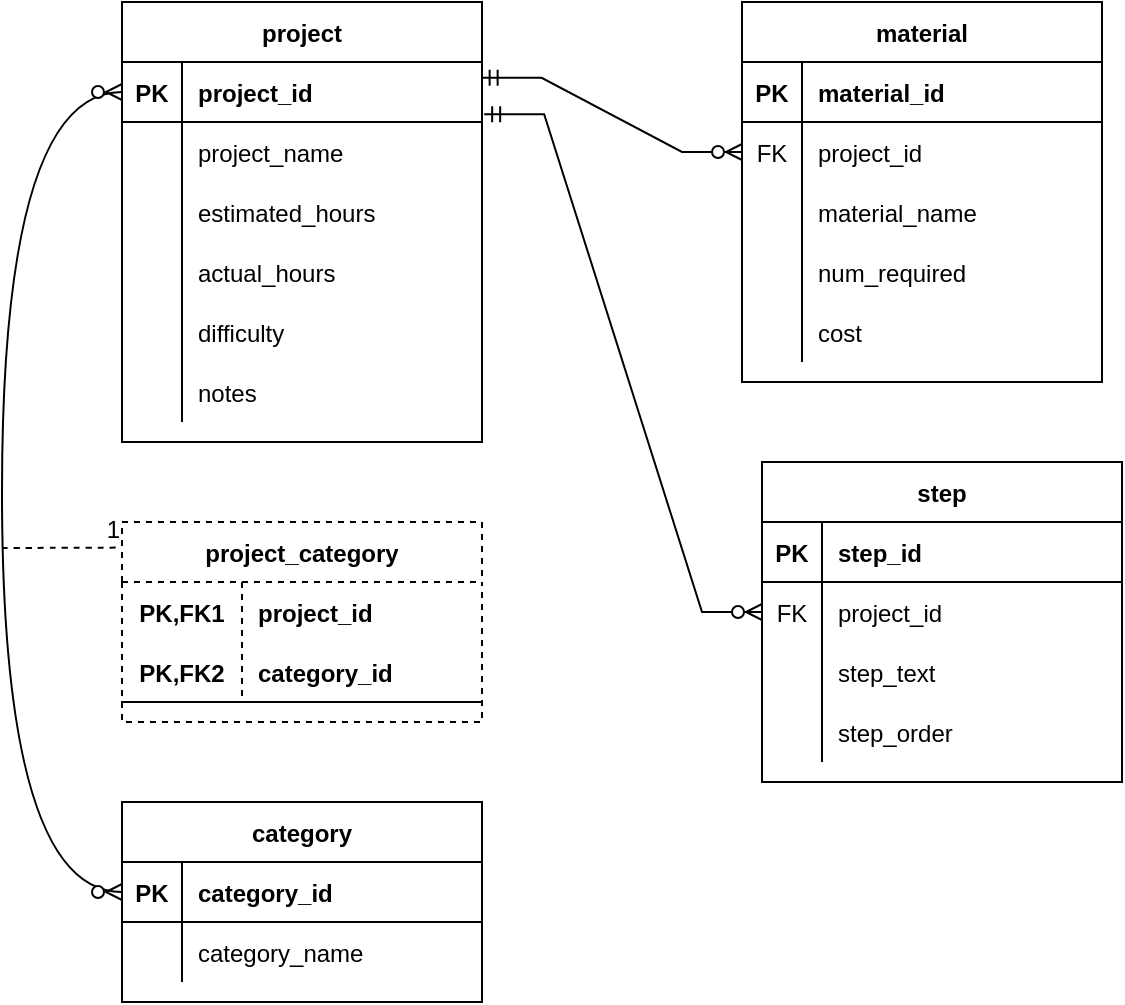 <mxfile version="20.4.0" type="device"><diagram id="R2lEEEUBdFMjLlhIrx00" name="Page-1"><mxGraphModel dx="1718" dy="893" grid="1" gridSize="10" guides="1" tooltips="1" connect="1" arrows="1" fold="1" page="1" pageScale="1" pageWidth="850" pageHeight="1100" math="0" shadow="0" extFonts="Permanent Marker^https://fonts.googleapis.com/css?family=Permanent+Marker"><root><mxCell id="0"/><mxCell id="1" parent="0"/><mxCell id="f_6jzI5j8EhkUkAYMZrX-1" value="project" style="shape=table;startSize=30;container=1;collapsible=1;childLayout=tableLayout;fixedRows=1;rowLines=0;fontStyle=1;align=center;resizeLast=1;" vertex="1" parent="1"><mxGeometry x="160" y="120" width="180" height="220" as="geometry"/></mxCell><mxCell id="f_6jzI5j8EhkUkAYMZrX-2" value="" style="shape=tableRow;horizontal=0;startSize=0;swimlaneHead=0;swimlaneBody=0;fillColor=none;collapsible=0;dropTarget=0;points=[[0,0.5],[1,0.5]];portConstraint=eastwest;top=0;left=0;right=0;bottom=1;" vertex="1" parent="f_6jzI5j8EhkUkAYMZrX-1"><mxGeometry y="30" width="180" height="30" as="geometry"/></mxCell><mxCell id="f_6jzI5j8EhkUkAYMZrX-3" value="PK" style="shape=partialRectangle;connectable=0;fillColor=none;top=0;left=0;bottom=0;right=0;fontStyle=1;overflow=hidden;" vertex="1" parent="f_6jzI5j8EhkUkAYMZrX-2"><mxGeometry width="30" height="30" as="geometry"><mxRectangle width="30" height="30" as="alternateBounds"/></mxGeometry></mxCell><mxCell id="f_6jzI5j8EhkUkAYMZrX-4" value="project_id" style="shape=partialRectangle;connectable=0;fillColor=none;top=0;left=0;bottom=0;right=0;align=left;spacingLeft=6;fontStyle=1;overflow=hidden;" vertex="1" parent="f_6jzI5j8EhkUkAYMZrX-2"><mxGeometry x="30" width="150" height="30" as="geometry"><mxRectangle width="150" height="30" as="alternateBounds"/></mxGeometry></mxCell><mxCell id="f_6jzI5j8EhkUkAYMZrX-5" value="" style="shape=tableRow;horizontal=0;startSize=0;swimlaneHead=0;swimlaneBody=0;fillColor=none;collapsible=0;dropTarget=0;points=[[0,0.5],[1,0.5]];portConstraint=eastwest;top=0;left=0;right=0;bottom=0;" vertex="1" parent="f_6jzI5j8EhkUkAYMZrX-1"><mxGeometry y="60" width="180" height="30" as="geometry"/></mxCell><mxCell id="f_6jzI5j8EhkUkAYMZrX-6" value="" style="shape=partialRectangle;connectable=0;fillColor=none;top=0;left=0;bottom=0;right=0;editable=1;overflow=hidden;" vertex="1" parent="f_6jzI5j8EhkUkAYMZrX-5"><mxGeometry width="30" height="30" as="geometry"><mxRectangle width="30" height="30" as="alternateBounds"/></mxGeometry></mxCell><mxCell id="f_6jzI5j8EhkUkAYMZrX-7" value="project_name" style="shape=partialRectangle;connectable=0;fillColor=none;top=0;left=0;bottom=0;right=0;align=left;spacingLeft=6;overflow=hidden;" vertex="1" parent="f_6jzI5j8EhkUkAYMZrX-5"><mxGeometry x="30" width="150" height="30" as="geometry"><mxRectangle width="150" height="30" as="alternateBounds"/></mxGeometry></mxCell><mxCell id="f_6jzI5j8EhkUkAYMZrX-8" value="" style="shape=tableRow;horizontal=0;startSize=0;swimlaneHead=0;swimlaneBody=0;fillColor=none;collapsible=0;dropTarget=0;points=[[0,0.5],[1,0.5]];portConstraint=eastwest;top=0;left=0;right=0;bottom=0;" vertex="1" parent="f_6jzI5j8EhkUkAYMZrX-1"><mxGeometry y="90" width="180" height="30" as="geometry"/></mxCell><mxCell id="f_6jzI5j8EhkUkAYMZrX-9" value="" style="shape=partialRectangle;connectable=0;fillColor=none;top=0;left=0;bottom=0;right=0;editable=1;overflow=hidden;" vertex="1" parent="f_6jzI5j8EhkUkAYMZrX-8"><mxGeometry width="30" height="30" as="geometry"><mxRectangle width="30" height="30" as="alternateBounds"/></mxGeometry></mxCell><mxCell id="f_6jzI5j8EhkUkAYMZrX-10" value="estimated_hours" style="shape=partialRectangle;connectable=0;fillColor=none;top=0;left=0;bottom=0;right=0;align=left;spacingLeft=6;overflow=hidden;" vertex="1" parent="f_6jzI5j8EhkUkAYMZrX-8"><mxGeometry x="30" width="150" height="30" as="geometry"><mxRectangle width="150" height="30" as="alternateBounds"/></mxGeometry></mxCell><mxCell id="f_6jzI5j8EhkUkAYMZrX-11" value="" style="shape=tableRow;horizontal=0;startSize=0;swimlaneHead=0;swimlaneBody=0;fillColor=none;collapsible=0;dropTarget=0;points=[[0,0.5],[1,0.5]];portConstraint=eastwest;top=0;left=0;right=0;bottom=0;" vertex="1" parent="f_6jzI5j8EhkUkAYMZrX-1"><mxGeometry y="120" width="180" height="30" as="geometry"/></mxCell><mxCell id="f_6jzI5j8EhkUkAYMZrX-12" value="" style="shape=partialRectangle;connectable=0;fillColor=none;top=0;left=0;bottom=0;right=0;editable=1;overflow=hidden;" vertex="1" parent="f_6jzI5j8EhkUkAYMZrX-11"><mxGeometry width="30" height="30" as="geometry"><mxRectangle width="30" height="30" as="alternateBounds"/></mxGeometry></mxCell><mxCell id="f_6jzI5j8EhkUkAYMZrX-13" value="actual_hours" style="shape=partialRectangle;connectable=0;fillColor=none;top=0;left=0;bottom=0;right=0;align=left;spacingLeft=6;overflow=hidden;" vertex="1" parent="f_6jzI5j8EhkUkAYMZrX-11"><mxGeometry x="30" width="150" height="30" as="geometry"><mxRectangle width="150" height="30" as="alternateBounds"/></mxGeometry></mxCell><mxCell id="f_6jzI5j8EhkUkAYMZrX-14" style="shape=tableRow;horizontal=0;startSize=0;swimlaneHead=0;swimlaneBody=0;fillColor=none;collapsible=0;dropTarget=0;points=[[0,0.5],[1,0.5]];portConstraint=eastwest;top=0;left=0;right=0;bottom=0;" vertex="1" parent="f_6jzI5j8EhkUkAYMZrX-1"><mxGeometry y="150" width="180" height="30" as="geometry"/></mxCell><mxCell id="f_6jzI5j8EhkUkAYMZrX-15" style="shape=partialRectangle;connectable=0;fillColor=none;top=0;left=0;bottom=0;right=0;editable=1;overflow=hidden;" vertex="1" parent="f_6jzI5j8EhkUkAYMZrX-14"><mxGeometry width="30" height="30" as="geometry"><mxRectangle width="30" height="30" as="alternateBounds"/></mxGeometry></mxCell><mxCell id="f_6jzI5j8EhkUkAYMZrX-16" value="difficulty" style="shape=partialRectangle;connectable=0;fillColor=none;top=0;left=0;bottom=0;right=0;align=left;spacingLeft=6;overflow=hidden;" vertex="1" parent="f_6jzI5j8EhkUkAYMZrX-14"><mxGeometry x="30" width="150" height="30" as="geometry"><mxRectangle width="150" height="30" as="alternateBounds"/></mxGeometry></mxCell><mxCell id="f_6jzI5j8EhkUkAYMZrX-17" style="shape=tableRow;horizontal=0;startSize=0;swimlaneHead=0;swimlaneBody=0;fillColor=none;collapsible=0;dropTarget=0;points=[[0,0.5],[1,0.5]];portConstraint=eastwest;top=0;left=0;right=0;bottom=0;" vertex="1" parent="f_6jzI5j8EhkUkAYMZrX-1"><mxGeometry y="180" width="180" height="30" as="geometry"/></mxCell><mxCell id="f_6jzI5j8EhkUkAYMZrX-18" style="shape=partialRectangle;connectable=0;fillColor=none;top=0;left=0;bottom=0;right=0;editable=1;overflow=hidden;" vertex="1" parent="f_6jzI5j8EhkUkAYMZrX-17"><mxGeometry width="30" height="30" as="geometry"><mxRectangle width="30" height="30" as="alternateBounds"/></mxGeometry></mxCell><mxCell id="f_6jzI5j8EhkUkAYMZrX-19" value="notes" style="shape=partialRectangle;connectable=0;fillColor=none;top=0;left=0;bottom=0;right=0;align=left;spacingLeft=6;overflow=hidden;" vertex="1" parent="f_6jzI5j8EhkUkAYMZrX-17"><mxGeometry x="30" width="150" height="30" as="geometry"><mxRectangle width="150" height="30" as="alternateBounds"/></mxGeometry></mxCell><mxCell id="f_6jzI5j8EhkUkAYMZrX-20" value="material" style="shape=table;startSize=30;container=1;collapsible=1;childLayout=tableLayout;fixedRows=1;rowLines=0;fontStyle=1;align=center;resizeLast=1;" vertex="1" parent="1"><mxGeometry x="470" y="120" width="180" height="190" as="geometry"/></mxCell><mxCell id="f_6jzI5j8EhkUkAYMZrX-21" value="" style="shape=tableRow;horizontal=0;startSize=0;swimlaneHead=0;swimlaneBody=0;fillColor=none;collapsible=0;dropTarget=0;points=[[0,0.5],[1,0.5]];portConstraint=eastwest;top=0;left=0;right=0;bottom=1;" vertex="1" parent="f_6jzI5j8EhkUkAYMZrX-20"><mxGeometry y="30" width="180" height="30" as="geometry"/></mxCell><mxCell id="f_6jzI5j8EhkUkAYMZrX-22" value="PK" style="shape=partialRectangle;connectable=0;fillColor=none;top=0;left=0;bottom=0;right=0;fontStyle=1;overflow=hidden;" vertex="1" parent="f_6jzI5j8EhkUkAYMZrX-21"><mxGeometry width="30" height="30" as="geometry"><mxRectangle width="30" height="30" as="alternateBounds"/></mxGeometry></mxCell><mxCell id="f_6jzI5j8EhkUkAYMZrX-23" value="material_id" style="shape=partialRectangle;connectable=0;fillColor=none;top=0;left=0;bottom=0;right=0;align=left;spacingLeft=6;fontStyle=1;overflow=hidden;" vertex="1" parent="f_6jzI5j8EhkUkAYMZrX-21"><mxGeometry x="30" width="150" height="30" as="geometry"><mxRectangle width="150" height="30" as="alternateBounds"/></mxGeometry></mxCell><mxCell id="f_6jzI5j8EhkUkAYMZrX-24" value="" style="shape=tableRow;horizontal=0;startSize=0;swimlaneHead=0;swimlaneBody=0;fillColor=none;collapsible=0;dropTarget=0;points=[[0,0.5],[1,0.5]];portConstraint=eastwest;top=0;left=0;right=0;bottom=0;" vertex="1" parent="f_6jzI5j8EhkUkAYMZrX-20"><mxGeometry y="60" width="180" height="30" as="geometry"/></mxCell><mxCell id="f_6jzI5j8EhkUkAYMZrX-25" value="FK" style="shape=partialRectangle;connectable=0;fillColor=none;top=0;left=0;bottom=0;right=0;editable=1;overflow=hidden;" vertex="1" parent="f_6jzI5j8EhkUkAYMZrX-24"><mxGeometry width="30" height="30" as="geometry"><mxRectangle width="30" height="30" as="alternateBounds"/></mxGeometry></mxCell><mxCell id="f_6jzI5j8EhkUkAYMZrX-26" value="project_id    " style="shape=partialRectangle;connectable=0;fillColor=none;top=0;left=0;bottom=0;right=0;align=left;spacingLeft=6;overflow=hidden;" vertex="1" parent="f_6jzI5j8EhkUkAYMZrX-24"><mxGeometry x="30" width="150" height="30" as="geometry"><mxRectangle width="150" height="30" as="alternateBounds"/></mxGeometry></mxCell><mxCell id="f_6jzI5j8EhkUkAYMZrX-27" value="" style="shape=tableRow;horizontal=0;startSize=0;swimlaneHead=0;swimlaneBody=0;fillColor=none;collapsible=0;dropTarget=0;points=[[0,0.5],[1,0.5]];portConstraint=eastwest;top=0;left=0;right=0;bottom=0;" vertex="1" parent="f_6jzI5j8EhkUkAYMZrX-20"><mxGeometry y="90" width="180" height="30" as="geometry"/></mxCell><mxCell id="f_6jzI5j8EhkUkAYMZrX-28" value="" style="shape=partialRectangle;connectable=0;fillColor=none;top=0;left=0;bottom=0;right=0;editable=1;overflow=hidden;" vertex="1" parent="f_6jzI5j8EhkUkAYMZrX-27"><mxGeometry width="30" height="30" as="geometry"><mxRectangle width="30" height="30" as="alternateBounds"/></mxGeometry></mxCell><mxCell id="f_6jzI5j8EhkUkAYMZrX-29" value="material_name" style="shape=partialRectangle;connectable=0;fillColor=none;top=0;left=0;bottom=0;right=0;align=left;spacingLeft=6;overflow=hidden;" vertex="1" parent="f_6jzI5j8EhkUkAYMZrX-27"><mxGeometry x="30" width="150" height="30" as="geometry"><mxRectangle width="150" height="30" as="alternateBounds"/></mxGeometry></mxCell><mxCell id="f_6jzI5j8EhkUkAYMZrX-30" value="" style="shape=tableRow;horizontal=0;startSize=0;swimlaneHead=0;swimlaneBody=0;fillColor=none;collapsible=0;dropTarget=0;points=[[0,0.5],[1,0.5]];portConstraint=eastwest;top=0;left=0;right=0;bottom=0;" vertex="1" parent="f_6jzI5j8EhkUkAYMZrX-20"><mxGeometry y="120" width="180" height="30" as="geometry"/></mxCell><mxCell id="f_6jzI5j8EhkUkAYMZrX-31" value="" style="shape=partialRectangle;connectable=0;fillColor=none;top=0;left=0;bottom=0;right=0;editable=1;overflow=hidden;" vertex="1" parent="f_6jzI5j8EhkUkAYMZrX-30"><mxGeometry width="30" height="30" as="geometry"><mxRectangle width="30" height="30" as="alternateBounds"/></mxGeometry></mxCell><mxCell id="f_6jzI5j8EhkUkAYMZrX-32" value="num_required" style="shape=partialRectangle;connectable=0;fillColor=none;top=0;left=0;bottom=0;right=0;align=left;spacingLeft=6;overflow=hidden;" vertex="1" parent="f_6jzI5j8EhkUkAYMZrX-30"><mxGeometry x="30" width="150" height="30" as="geometry"><mxRectangle width="150" height="30" as="alternateBounds"/></mxGeometry></mxCell><mxCell id="f_6jzI5j8EhkUkAYMZrX-33" style="shape=tableRow;horizontal=0;startSize=0;swimlaneHead=0;swimlaneBody=0;fillColor=none;collapsible=0;dropTarget=0;points=[[0,0.5],[1,0.5]];portConstraint=eastwest;top=0;left=0;right=0;bottom=0;" vertex="1" parent="f_6jzI5j8EhkUkAYMZrX-20"><mxGeometry y="150" width="180" height="30" as="geometry"/></mxCell><mxCell id="f_6jzI5j8EhkUkAYMZrX-34" style="shape=partialRectangle;connectable=0;fillColor=none;top=0;left=0;bottom=0;right=0;editable=1;overflow=hidden;" vertex="1" parent="f_6jzI5j8EhkUkAYMZrX-33"><mxGeometry width="30" height="30" as="geometry"><mxRectangle width="30" height="30" as="alternateBounds"/></mxGeometry></mxCell><mxCell id="f_6jzI5j8EhkUkAYMZrX-35" value="cost" style="shape=partialRectangle;connectable=0;fillColor=none;top=0;left=0;bottom=0;right=0;align=left;spacingLeft=6;overflow=hidden;" vertex="1" parent="f_6jzI5j8EhkUkAYMZrX-33"><mxGeometry x="30" width="150" height="30" as="geometry"><mxRectangle width="150" height="30" as="alternateBounds"/></mxGeometry></mxCell><mxCell id="f_6jzI5j8EhkUkAYMZrX-36" value="step" style="shape=table;startSize=30;container=1;collapsible=1;childLayout=tableLayout;fixedRows=1;rowLines=0;fontStyle=1;align=center;resizeLast=1;" vertex="1" parent="1"><mxGeometry x="480" y="350" width="180" height="160" as="geometry"/></mxCell><mxCell id="f_6jzI5j8EhkUkAYMZrX-37" value="" style="shape=tableRow;horizontal=0;startSize=0;swimlaneHead=0;swimlaneBody=0;fillColor=none;collapsible=0;dropTarget=0;points=[[0,0.5],[1,0.5]];portConstraint=eastwest;top=0;left=0;right=0;bottom=1;" vertex="1" parent="f_6jzI5j8EhkUkAYMZrX-36"><mxGeometry y="30" width="180" height="30" as="geometry"/></mxCell><mxCell id="f_6jzI5j8EhkUkAYMZrX-38" value="PK" style="shape=partialRectangle;connectable=0;fillColor=none;top=0;left=0;bottom=0;right=0;fontStyle=1;overflow=hidden;" vertex="1" parent="f_6jzI5j8EhkUkAYMZrX-37"><mxGeometry width="30" height="30" as="geometry"><mxRectangle width="30" height="30" as="alternateBounds"/></mxGeometry></mxCell><mxCell id="f_6jzI5j8EhkUkAYMZrX-39" value="step_id" style="shape=partialRectangle;connectable=0;fillColor=none;top=0;left=0;bottom=0;right=0;align=left;spacingLeft=6;fontStyle=1;overflow=hidden;" vertex="1" parent="f_6jzI5j8EhkUkAYMZrX-37"><mxGeometry x="30" width="150" height="30" as="geometry"><mxRectangle width="150" height="30" as="alternateBounds"/></mxGeometry></mxCell><mxCell id="f_6jzI5j8EhkUkAYMZrX-40" value="" style="shape=tableRow;horizontal=0;startSize=0;swimlaneHead=0;swimlaneBody=0;fillColor=none;collapsible=0;dropTarget=0;points=[[0,0.5],[1,0.5]];portConstraint=eastwest;top=0;left=0;right=0;bottom=0;" vertex="1" parent="f_6jzI5j8EhkUkAYMZrX-36"><mxGeometry y="60" width="180" height="30" as="geometry"/></mxCell><mxCell id="f_6jzI5j8EhkUkAYMZrX-41" value="FK" style="shape=partialRectangle;connectable=0;fillColor=none;top=0;left=0;bottom=0;right=0;editable=1;overflow=hidden;" vertex="1" parent="f_6jzI5j8EhkUkAYMZrX-40"><mxGeometry width="30" height="30" as="geometry"><mxRectangle width="30" height="30" as="alternateBounds"/></mxGeometry></mxCell><mxCell id="f_6jzI5j8EhkUkAYMZrX-42" value="project_id" style="shape=partialRectangle;connectable=0;fillColor=none;top=0;left=0;bottom=0;right=0;align=left;spacingLeft=6;overflow=hidden;" vertex="1" parent="f_6jzI5j8EhkUkAYMZrX-40"><mxGeometry x="30" width="150" height="30" as="geometry"><mxRectangle width="150" height="30" as="alternateBounds"/></mxGeometry></mxCell><mxCell id="f_6jzI5j8EhkUkAYMZrX-43" value="" style="shape=tableRow;horizontal=0;startSize=0;swimlaneHead=0;swimlaneBody=0;fillColor=none;collapsible=0;dropTarget=0;points=[[0,0.5],[1,0.5]];portConstraint=eastwest;top=0;left=0;right=0;bottom=0;" vertex="1" parent="f_6jzI5j8EhkUkAYMZrX-36"><mxGeometry y="90" width="180" height="30" as="geometry"/></mxCell><mxCell id="f_6jzI5j8EhkUkAYMZrX-44" value="" style="shape=partialRectangle;connectable=0;fillColor=none;top=0;left=0;bottom=0;right=0;editable=1;overflow=hidden;" vertex="1" parent="f_6jzI5j8EhkUkAYMZrX-43"><mxGeometry width="30" height="30" as="geometry"><mxRectangle width="30" height="30" as="alternateBounds"/></mxGeometry></mxCell><mxCell id="f_6jzI5j8EhkUkAYMZrX-45" value="step_text" style="shape=partialRectangle;connectable=0;fillColor=none;top=0;left=0;bottom=0;right=0;align=left;spacingLeft=6;overflow=hidden;" vertex="1" parent="f_6jzI5j8EhkUkAYMZrX-43"><mxGeometry x="30" width="150" height="30" as="geometry"><mxRectangle width="150" height="30" as="alternateBounds"/></mxGeometry></mxCell><mxCell id="f_6jzI5j8EhkUkAYMZrX-46" value="" style="shape=tableRow;horizontal=0;startSize=0;swimlaneHead=0;swimlaneBody=0;fillColor=none;collapsible=0;dropTarget=0;points=[[0,0.5],[1,0.5]];portConstraint=eastwest;top=0;left=0;right=0;bottom=0;" vertex="1" parent="f_6jzI5j8EhkUkAYMZrX-36"><mxGeometry y="120" width="180" height="30" as="geometry"/></mxCell><mxCell id="f_6jzI5j8EhkUkAYMZrX-47" value="" style="shape=partialRectangle;connectable=0;fillColor=none;top=0;left=0;bottom=0;right=0;editable=1;overflow=hidden;" vertex="1" parent="f_6jzI5j8EhkUkAYMZrX-46"><mxGeometry width="30" height="30" as="geometry"><mxRectangle width="30" height="30" as="alternateBounds"/></mxGeometry></mxCell><mxCell id="f_6jzI5j8EhkUkAYMZrX-48" value="step_order" style="shape=partialRectangle;connectable=0;fillColor=none;top=0;left=0;bottom=0;right=0;align=left;spacingLeft=6;overflow=hidden;" vertex="1" parent="f_6jzI5j8EhkUkAYMZrX-46"><mxGeometry x="30" width="150" height="30" as="geometry"><mxRectangle width="150" height="30" as="alternateBounds"/></mxGeometry></mxCell><mxCell id="f_6jzI5j8EhkUkAYMZrX-49" value="project_category" style="shape=table;startSize=30;container=1;collapsible=1;childLayout=tableLayout;fixedRows=1;rowLines=0;fontStyle=1;align=center;resizeLast=1;dashed=1;" vertex="1" parent="1"><mxGeometry x="160" y="380" width="180" height="100" as="geometry"/></mxCell><mxCell id="f_6jzI5j8EhkUkAYMZrX-50" value="" style="shape=tableRow;horizontal=0;startSize=0;swimlaneHead=0;swimlaneBody=0;fillColor=none;collapsible=0;dropTarget=0;points=[[0,0.5],[1,0.5]];portConstraint=eastwest;top=0;left=0;right=0;bottom=0;" vertex="1" parent="f_6jzI5j8EhkUkAYMZrX-49"><mxGeometry y="30" width="180" height="30" as="geometry"/></mxCell><mxCell id="f_6jzI5j8EhkUkAYMZrX-51" value="PK,FK1" style="shape=partialRectangle;connectable=0;fillColor=none;top=0;left=0;bottom=0;right=0;fontStyle=1;overflow=hidden;" vertex="1" parent="f_6jzI5j8EhkUkAYMZrX-50"><mxGeometry width="60" height="30" as="geometry"><mxRectangle width="60" height="30" as="alternateBounds"/></mxGeometry></mxCell><mxCell id="f_6jzI5j8EhkUkAYMZrX-52" value="project_id" style="shape=partialRectangle;connectable=0;fillColor=none;top=0;left=0;bottom=0;right=0;align=left;spacingLeft=6;fontStyle=1;overflow=hidden;" vertex="1" parent="f_6jzI5j8EhkUkAYMZrX-50"><mxGeometry x="60" width="120" height="30" as="geometry"><mxRectangle width="120" height="30" as="alternateBounds"/></mxGeometry></mxCell><mxCell id="f_6jzI5j8EhkUkAYMZrX-53" value="" style="shape=tableRow;horizontal=0;startSize=0;swimlaneHead=0;swimlaneBody=0;fillColor=none;collapsible=0;dropTarget=0;points=[[0,0.5],[1,0.5]];portConstraint=eastwest;top=0;left=0;right=0;bottom=1;" vertex="1" parent="f_6jzI5j8EhkUkAYMZrX-49"><mxGeometry y="60" width="180" height="30" as="geometry"/></mxCell><mxCell id="f_6jzI5j8EhkUkAYMZrX-54" value="PK,FK2" style="shape=partialRectangle;connectable=0;fillColor=none;top=0;left=0;bottom=0;right=0;fontStyle=1;overflow=hidden;" vertex="1" parent="f_6jzI5j8EhkUkAYMZrX-53"><mxGeometry width="60" height="30" as="geometry"><mxRectangle width="60" height="30" as="alternateBounds"/></mxGeometry></mxCell><mxCell id="f_6jzI5j8EhkUkAYMZrX-55" value="category_id" style="shape=partialRectangle;connectable=0;fillColor=none;top=0;left=0;bottom=0;right=0;align=left;spacingLeft=6;fontStyle=1;overflow=hidden;" vertex="1" parent="f_6jzI5j8EhkUkAYMZrX-53"><mxGeometry x="60" width="120" height="30" as="geometry"><mxRectangle width="120" height="30" as="alternateBounds"/></mxGeometry></mxCell><mxCell id="f_6jzI5j8EhkUkAYMZrX-62" value="category" style="shape=table;startSize=30;container=1;collapsible=1;childLayout=tableLayout;fixedRows=1;rowLines=0;fontStyle=1;align=center;resizeLast=1;" vertex="1" parent="1"><mxGeometry x="160" y="520" width="180" height="100" as="geometry"/></mxCell><mxCell id="f_6jzI5j8EhkUkAYMZrX-63" value="" style="shape=tableRow;horizontal=0;startSize=0;swimlaneHead=0;swimlaneBody=0;fillColor=none;collapsible=0;dropTarget=0;points=[[0,0.5],[1,0.5]];portConstraint=eastwest;top=0;left=0;right=0;bottom=1;" vertex="1" parent="f_6jzI5j8EhkUkAYMZrX-62"><mxGeometry y="30" width="180" height="30" as="geometry"/></mxCell><mxCell id="f_6jzI5j8EhkUkAYMZrX-64" value="PK" style="shape=partialRectangle;connectable=0;fillColor=none;top=0;left=0;bottom=0;right=0;fontStyle=1;overflow=hidden;" vertex="1" parent="f_6jzI5j8EhkUkAYMZrX-63"><mxGeometry width="30" height="30" as="geometry"><mxRectangle width="30" height="30" as="alternateBounds"/></mxGeometry></mxCell><mxCell id="f_6jzI5j8EhkUkAYMZrX-65" value="category_id" style="shape=partialRectangle;connectable=0;fillColor=none;top=0;left=0;bottom=0;right=0;align=left;spacingLeft=6;fontStyle=1;overflow=hidden;" vertex="1" parent="f_6jzI5j8EhkUkAYMZrX-63"><mxGeometry x="30" width="150" height="30" as="geometry"><mxRectangle width="150" height="30" as="alternateBounds"/></mxGeometry></mxCell><mxCell id="f_6jzI5j8EhkUkAYMZrX-66" value="" style="shape=tableRow;horizontal=0;startSize=0;swimlaneHead=0;swimlaneBody=0;fillColor=none;collapsible=0;dropTarget=0;points=[[0,0.5],[1,0.5]];portConstraint=eastwest;top=0;left=0;right=0;bottom=0;" vertex="1" parent="f_6jzI5j8EhkUkAYMZrX-62"><mxGeometry y="60" width="180" height="30" as="geometry"/></mxCell><mxCell id="f_6jzI5j8EhkUkAYMZrX-67" value="" style="shape=partialRectangle;connectable=0;fillColor=none;top=0;left=0;bottom=0;right=0;editable=1;overflow=hidden;" vertex="1" parent="f_6jzI5j8EhkUkAYMZrX-66"><mxGeometry width="30" height="30" as="geometry"><mxRectangle width="30" height="30" as="alternateBounds"/></mxGeometry></mxCell><mxCell id="f_6jzI5j8EhkUkAYMZrX-68" value="category_name" style="shape=partialRectangle;connectable=0;fillColor=none;top=0;left=0;bottom=0;right=0;align=left;spacingLeft=6;overflow=hidden;" vertex="1" parent="f_6jzI5j8EhkUkAYMZrX-66"><mxGeometry x="30" width="150" height="30" as="geometry"><mxRectangle width="150" height="30" as="alternateBounds"/></mxGeometry></mxCell><mxCell id="f_6jzI5j8EhkUkAYMZrX-75" value="" style="fontSize=12;html=1;endArrow=ERzeroToMany;endFill=1;startArrow=ERzeroToMany;rounded=0;exitX=0;exitY=0.5;exitDx=0;exitDy=0;entryX=0;entryY=0.5;entryDx=0;entryDy=0;edgeStyle=orthogonalEdgeStyle;curved=1;" edge="1" parent="1" source="f_6jzI5j8EhkUkAYMZrX-63" target="f_6jzI5j8EhkUkAYMZrX-2"><mxGeometry width="100" height="100" relative="1" as="geometry"><mxPoint x="150" y="560" as="sourcePoint"/><mxPoint x="130" y="220" as="targetPoint"/><Array as="points"><mxPoint x="100" y="565"/><mxPoint x="100" y="165"/></Array></mxGeometry></mxCell><mxCell id="f_6jzI5j8EhkUkAYMZrX-80" value="" style="endArrow=none;html=1;rounded=0;curved=1;entryX=0;entryY=0.128;entryDx=0;entryDy=0;entryPerimeter=0;dashed=1;" edge="1" parent="1" target="f_6jzI5j8EhkUkAYMZrX-49"><mxGeometry relative="1" as="geometry"><mxPoint x="100" y="393" as="sourcePoint"/><mxPoint x="260" y="380" as="targetPoint"/></mxGeometry></mxCell><mxCell id="f_6jzI5j8EhkUkAYMZrX-81" value="1" style="resizable=0;html=1;align=right;verticalAlign=bottom;dashed=1;" connectable="0" vertex="1" parent="f_6jzI5j8EhkUkAYMZrX-80"><mxGeometry x="1" relative="1" as="geometry"/></mxCell><mxCell id="f_6jzI5j8EhkUkAYMZrX-82" value="" style="edgeStyle=entityRelationEdgeStyle;fontSize=12;html=1;endArrow=ERzeroToMany;startArrow=ERmandOne;rounded=0;exitX=0.999;exitY=0.264;exitDx=0;exitDy=0;exitPerimeter=0;entryX=0;entryY=0.5;entryDx=0;entryDy=0;" edge="1" parent="1" source="f_6jzI5j8EhkUkAYMZrX-2" target="f_6jzI5j8EhkUkAYMZrX-24"><mxGeometry width="100" height="100" relative="1" as="geometry"><mxPoint x="370" y="120" as="sourcePoint"/><mxPoint x="470" y="20" as="targetPoint"/></mxGeometry></mxCell><mxCell id="f_6jzI5j8EhkUkAYMZrX-83" value="" style="edgeStyle=entityRelationEdgeStyle;fontSize=12;html=1;endArrow=ERzeroToMany;startArrow=ERmandOne;rounded=0;entryX=0;entryY=0.5;entryDx=0;entryDy=0;exitX=1.006;exitY=0.869;exitDx=0;exitDy=0;exitPerimeter=0;" edge="1" parent="1" source="f_6jzI5j8EhkUkAYMZrX-2" target="f_6jzI5j8EhkUkAYMZrX-40"><mxGeometry width="100" height="100" relative="1" as="geometry"><mxPoint x="340" y="170" as="sourcePoint"/><mxPoint x="470" y="320" as="targetPoint"/></mxGeometry></mxCell></root></mxGraphModel></diagram></mxfile>